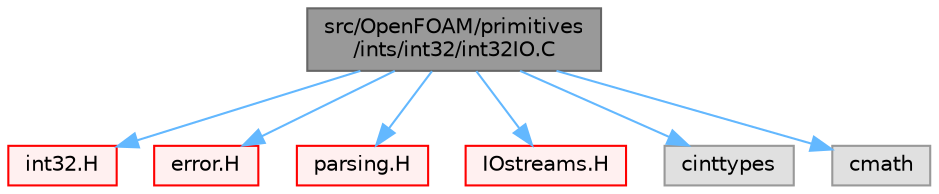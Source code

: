 digraph "src/OpenFOAM/primitives/ints/int32/int32IO.C"
{
 // LATEX_PDF_SIZE
  bgcolor="transparent";
  edge [fontname=Helvetica,fontsize=10,labelfontname=Helvetica,labelfontsize=10];
  node [fontname=Helvetica,fontsize=10,shape=box,height=0.2,width=0.4];
  Node1 [id="Node000001",label="src/OpenFOAM/primitives\l/ints/int32/int32IO.C",height=0.2,width=0.4,color="gray40", fillcolor="grey60", style="filled", fontcolor="black",tooltip=" "];
  Node1 -> Node2 [id="edge1_Node000001_Node000002",color="steelblue1",style="solid",tooltip=" "];
  Node2 [id="Node000002",label="int32.H",height=0.2,width=0.4,color="red", fillcolor="#FFF0F0", style="filled",URL="$int32_8H.html",tooltip="32bit signed integer"];
  Node1 -> Node18 [id="edge2_Node000001_Node000018",color="steelblue1",style="solid",tooltip=" "];
  Node18 [id="Node000018",label="error.H",height=0.2,width=0.4,color="red", fillcolor="#FFF0F0", style="filled",URL="$error_8H.html",tooltip=" "];
  Node1 -> Node69 [id="edge3_Node000001_Node000069",color="steelblue1",style="solid",tooltip=" "];
  Node69 [id="Node000069",label="parsing.H",height=0.2,width=0.4,color="red", fillcolor="#FFF0F0", style="filled",URL="$parsing_8H.html",tooltip=" "];
  Node1 -> Node107 [id="edge4_Node000001_Node000107",color="steelblue1",style="solid",tooltip=" "];
  Node107 [id="Node000107",label="IOstreams.H",height=0.2,width=0.4,color="red", fillcolor="#FFF0F0", style="filled",URL="$IOstreams_8H.html",tooltip="Useful combination of include files which define Sin, Sout and Serr and the use of IO streams general..."];
  Node1 -> Node127 [id="edge5_Node000001_Node000127",color="steelblue1",style="solid",tooltip=" "];
  Node127 [id="Node000127",label="cinttypes",height=0.2,width=0.4,color="grey60", fillcolor="#E0E0E0", style="filled",tooltip=" "];
  Node1 -> Node42 [id="edge6_Node000001_Node000042",color="steelblue1",style="solid",tooltip=" "];
  Node42 [id="Node000042",label="cmath",height=0.2,width=0.4,color="grey60", fillcolor="#E0E0E0", style="filled",tooltip=" "];
}
